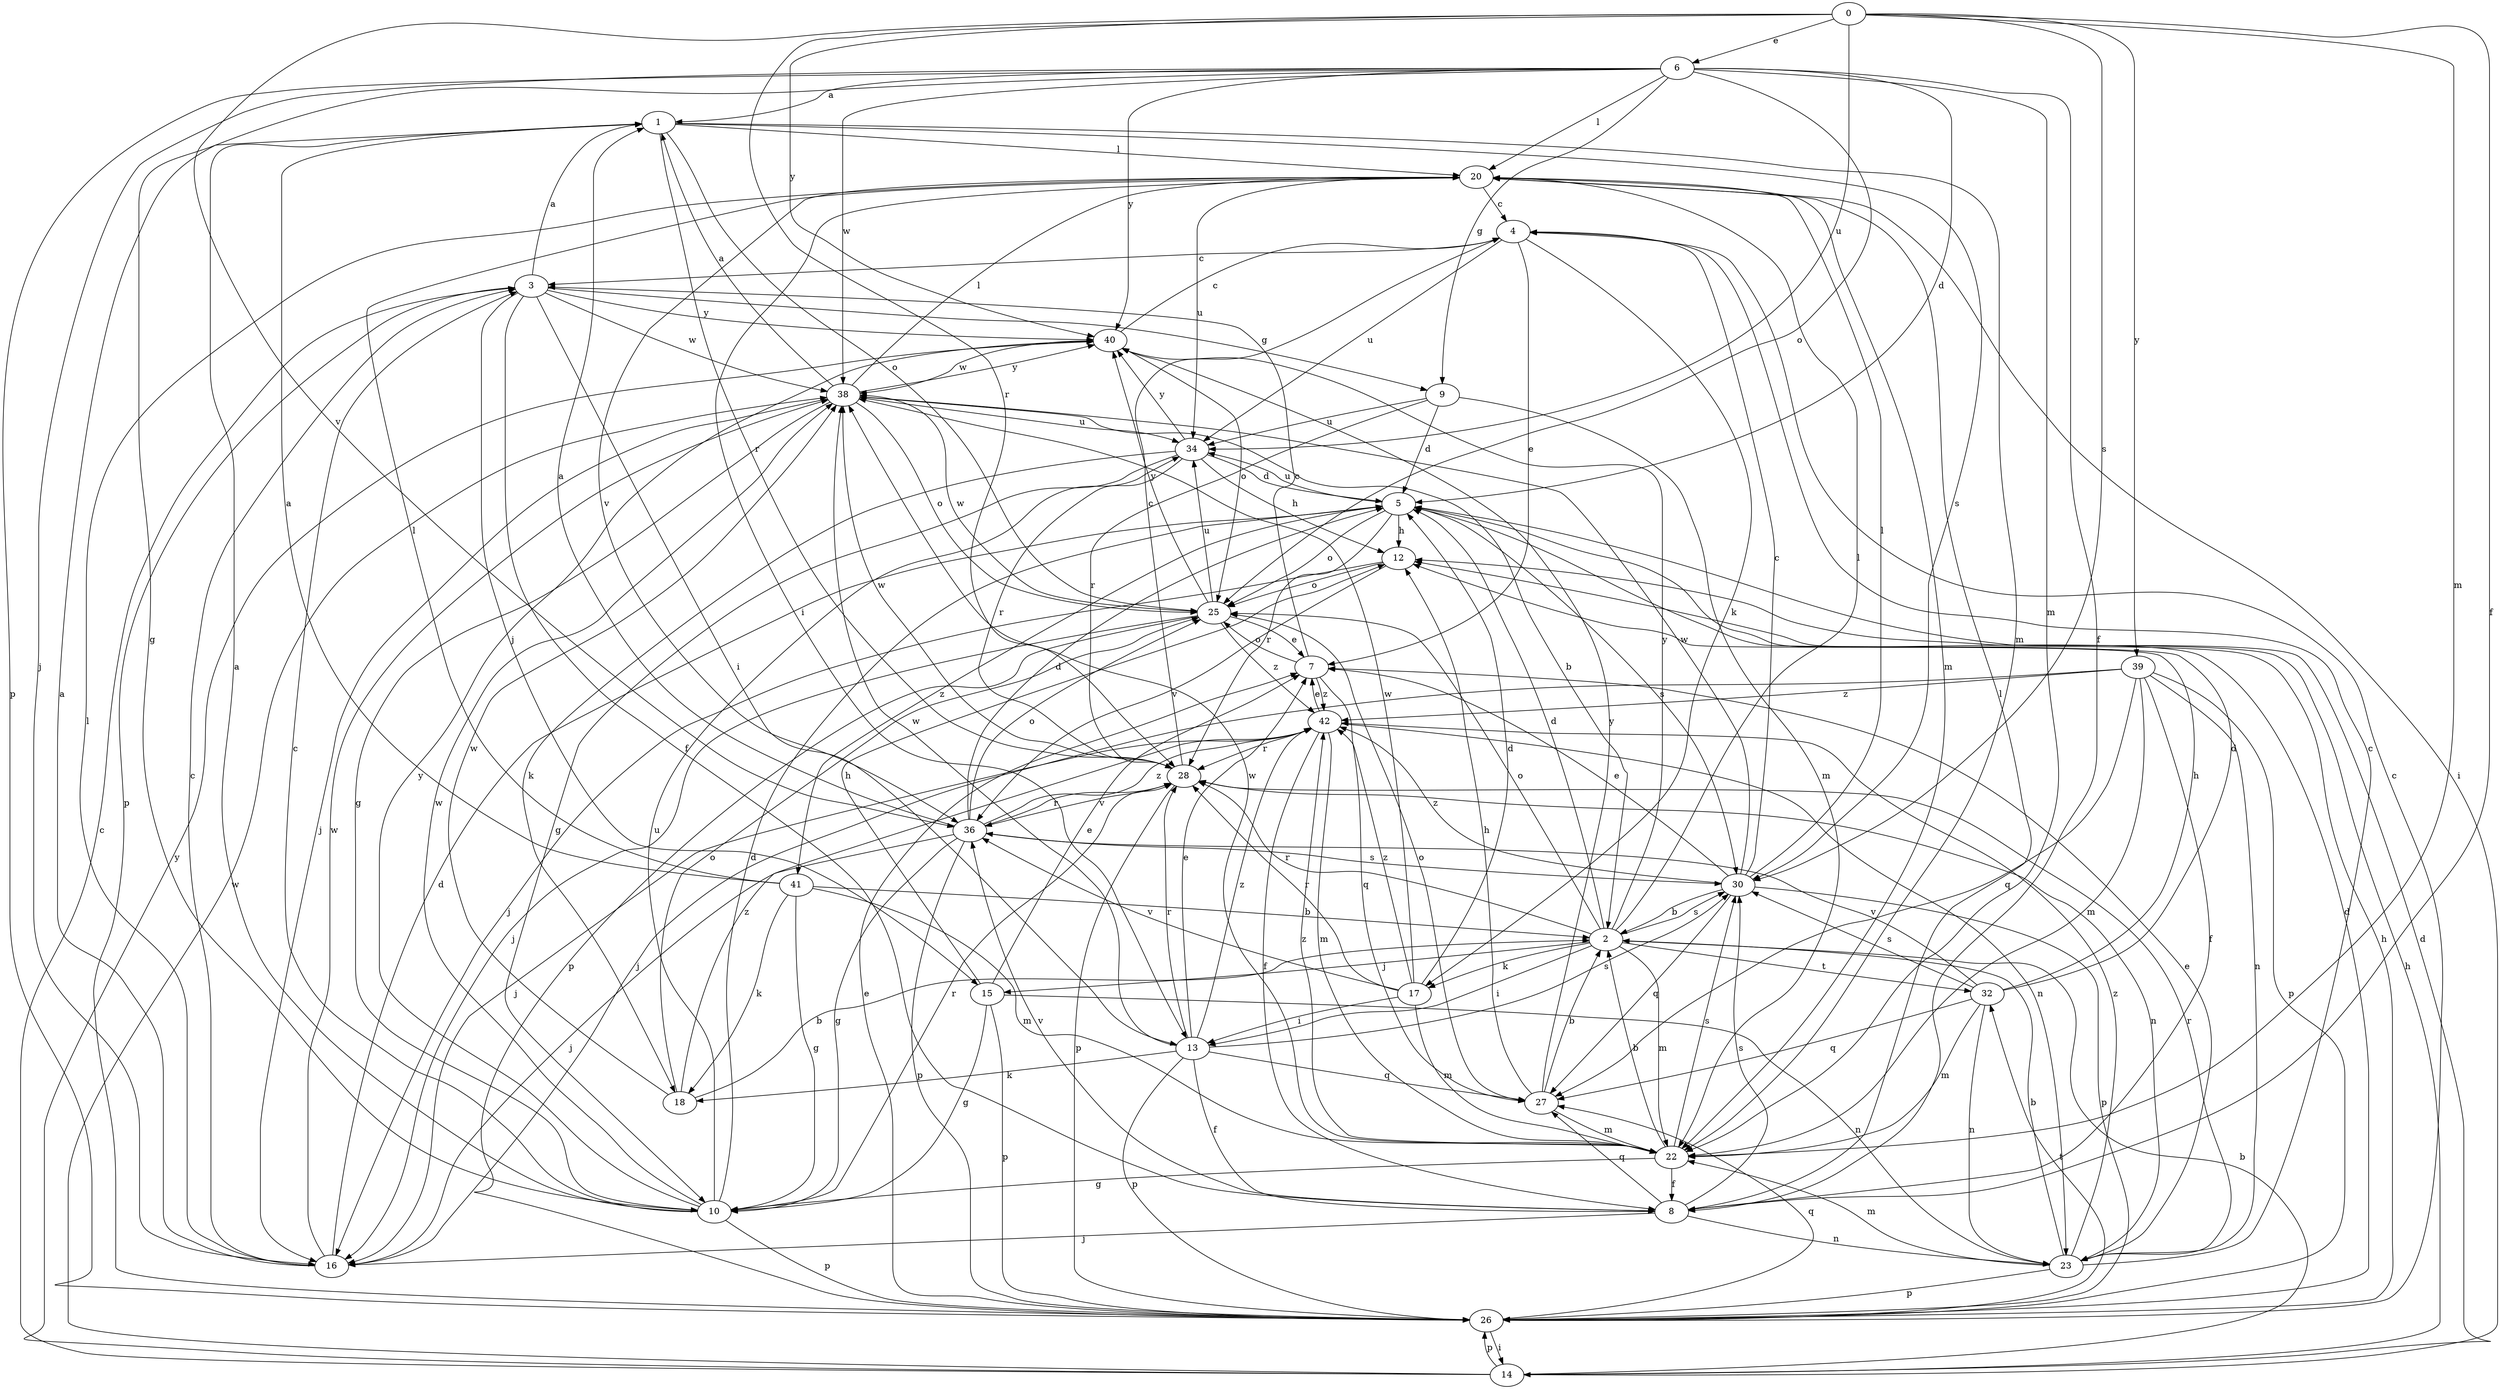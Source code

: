 strict digraph  {
0;
1;
2;
3;
4;
5;
6;
7;
8;
9;
10;
12;
13;
14;
15;
16;
17;
18;
20;
22;
23;
25;
26;
27;
28;
30;
32;
34;
36;
38;
39;
40;
41;
42;
0 -> 6  [label=e];
0 -> 8  [label=f];
0 -> 22  [label=m];
0 -> 28  [label=r];
0 -> 30  [label=s];
0 -> 34  [label=u];
0 -> 36  [label=v];
0 -> 39  [label=y];
0 -> 40  [label=y];
1 -> 20  [label=l];
1 -> 22  [label=m];
1 -> 25  [label=o];
1 -> 28  [label=r];
1 -> 30  [label=s];
2 -> 5  [label=d];
2 -> 13  [label=i];
2 -> 15  [label=j];
2 -> 17  [label=k];
2 -> 20  [label=l];
2 -> 22  [label=m];
2 -> 25  [label=o];
2 -> 28  [label=r];
2 -> 30  [label=s];
2 -> 32  [label=t];
2 -> 40  [label=y];
3 -> 1  [label=a];
3 -> 8  [label=f];
3 -> 9  [label=g];
3 -> 13  [label=i];
3 -> 15  [label=j];
3 -> 26  [label=p];
3 -> 38  [label=w];
3 -> 40  [label=y];
4 -> 3  [label=c];
4 -> 7  [label=e];
4 -> 17  [label=k];
4 -> 34  [label=u];
5 -> 12  [label=h];
5 -> 25  [label=o];
5 -> 28  [label=r];
5 -> 30  [label=s];
5 -> 34  [label=u];
5 -> 41  [label=z];
6 -> 1  [label=a];
6 -> 5  [label=d];
6 -> 8  [label=f];
6 -> 9  [label=g];
6 -> 10  [label=g];
6 -> 16  [label=j];
6 -> 20  [label=l];
6 -> 22  [label=m];
6 -> 25  [label=o];
6 -> 26  [label=p];
6 -> 38  [label=w];
6 -> 40  [label=y];
7 -> 3  [label=c];
7 -> 25  [label=o];
7 -> 27  [label=q];
7 -> 42  [label=z];
8 -> 16  [label=j];
8 -> 20  [label=l];
8 -> 23  [label=n];
8 -> 27  [label=q];
8 -> 30  [label=s];
8 -> 36  [label=v];
9 -> 5  [label=d];
9 -> 22  [label=m];
9 -> 28  [label=r];
9 -> 34  [label=u];
10 -> 1  [label=a];
10 -> 3  [label=c];
10 -> 5  [label=d];
10 -> 26  [label=p];
10 -> 28  [label=r];
10 -> 34  [label=u];
10 -> 38  [label=w];
10 -> 40  [label=y];
12 -> 16  [label=j];
12 -> 25  [label=o];
12 -> 36  [label=v];
13 -> 7  [label=e];
13 -> 8  [label=f];
13 -> 18  [label=k];
13 -> 26  [label=p];
13 -> 27  [label=q];
13 -> 28  [label=r];
13 -> 30  [label=s];
13 -> 38  [label=w];
13 -> 42  [label=z];
14 -> 2  [label=b];
14 -> 3  [label=c];
14 -> 5  [label=d];
14 -> 12  [label=h];
14 -> 26  [label=p];
14 -> 38  [label=w];
14 -> 40  [label=y];
15 -> 7  [label=e];
15 -> 10  [label=g];
15 -> 12  [label=h];
15 -> 23  [label=n];
15 -> 26  [label=p];
16 -> 1  [label=a];
16 -> 3  [label=c];
16 -> 5  [label=d];
16 -> 20  [label=l];
16 -> 38  [label=w];
17 -> 5  [label=d];
17 -> 13  [label=i];
17 -> 22  [label=m];
17 -> 28  [label=r];
17 -> 36  [label=v];
17 -> 38  [label=w];
17 -> 42  [label=z];
18 -> 2  [label=b];
18 -> 25  [label=o];
18 -> 38  [label=w];
18 -> 42  [label=z];
20 -> 4  [label=c];
20 -> 13  [label=i];
20 -> 14  [label=i];
20 -> 22  [label=m];
20 -> 34  [label=u];
20 -> 36  [label=v];
22 -> 2  [label=b];
22 -> 8  [label=f];
22 -> 10  [label=g];
22 -> 30  [label=s];
22 -> 38  [label=w];
22 -> 42  [label=z];
23 -> 2  [label=b];
23 -> 4  [label=c];
23 -> 7  [label=e];
23 -> 22  [label=m];
23 -> 26  [label=p];
23 -> 28  [label=r];
23 -> 42  [label=z];
25 -> 7  [label=e];
25 -> 16  [label=j];
25 -> 26  [label=p];
25 -> 34  [label=u];
25 -> 38  [label=w];
25 -> 40  [label=y];
25 -> 42  [label=z];
26 -> 4  [label=c];
26 -> 5  [label=d];
26 -> 7  [label=e];
26 -> 12  [label=h];
26 -> 14  [label=i];
26 -> 27  [label=q];
26 -> 32  [label=t];
27 -> 2  [label=b];
27 -> 12  [label=h];
27 -> 22  [label=m];
27 -> 25  [label=o];
27 -> 40  [label=y];
28 -> 4  [label=c];
28 -> 23  [label=n];
28 -> 26  [label=p];
28 -> 36  [label=v];
28 -> 38  [label=w];
30 -> 2  [label=b];
30 -> 4  [label=c];
30 -> 7  [label=e];
30 -> 20  [label=l];
30 -> 26  [label=p];
30 -> 27  [label=q];
30 -> 38  [label=w];
30 -> 42  [label=z];
32 -> 5  [label=d];
32 -> 12  [label=h];
32 -> 22  [label=m];
32 -> 23  [label=n];
32 -> 27  [label=q];
32 -> 30  [label=s];
32 -> 36  [label=v];
34 -> 5  [label=d];
34 -> 10  [label=g];
34 -> 12  [label=h];
34 -> 18  [label=k];
34 -> 28  [label=r];
34 -> 40  [label=y];
36 -> 1  [label=a];
36 -> 5  [label=d];
36 -> 10  [label=g];
36 -> 16  [label=j];
36 -> 25  [label=o];
36 -> 26  [label=p];
36 -> 28  [label=r];
36 -> 30  [label=s];
36 -> 42  [label=z];
38 -> 1  [label=a];
38 -> 2  [label=b];
38 -> 10  [label=g];
38 -> 16  [label=j];
38 -> 20  [label=l];
38 -> 25  [label=o];
38 -> 34  [label=u];
38 -> 40  [label=y];
39 -> 8  [label=f];
39 -> 16  [label=j];
39 -> 22  [label=m];
39 -> 23  [label=n];
39 -> 26  [label=p];
39 -> 27  [label=q];
39 -> 42  [label=z];
40 -> 4  [label=c];
40 -> 25  [label=o];
40 -> 38  [label=w];
41 -> 1  [label=a];
41 -> 2  [label=b];
41 -> 10  [label=g];
41 -> 18  [label=k];
41 -> 20  [label=l];
41 -> 22  [label=m];
42 -> 7  [label=e];
42 -> 8  [label=f];
42 -> 16  [label=j];
42 -> 22  [label=m];
42 -> 23  [label=n];
42 -> 28  [label=r];
}
